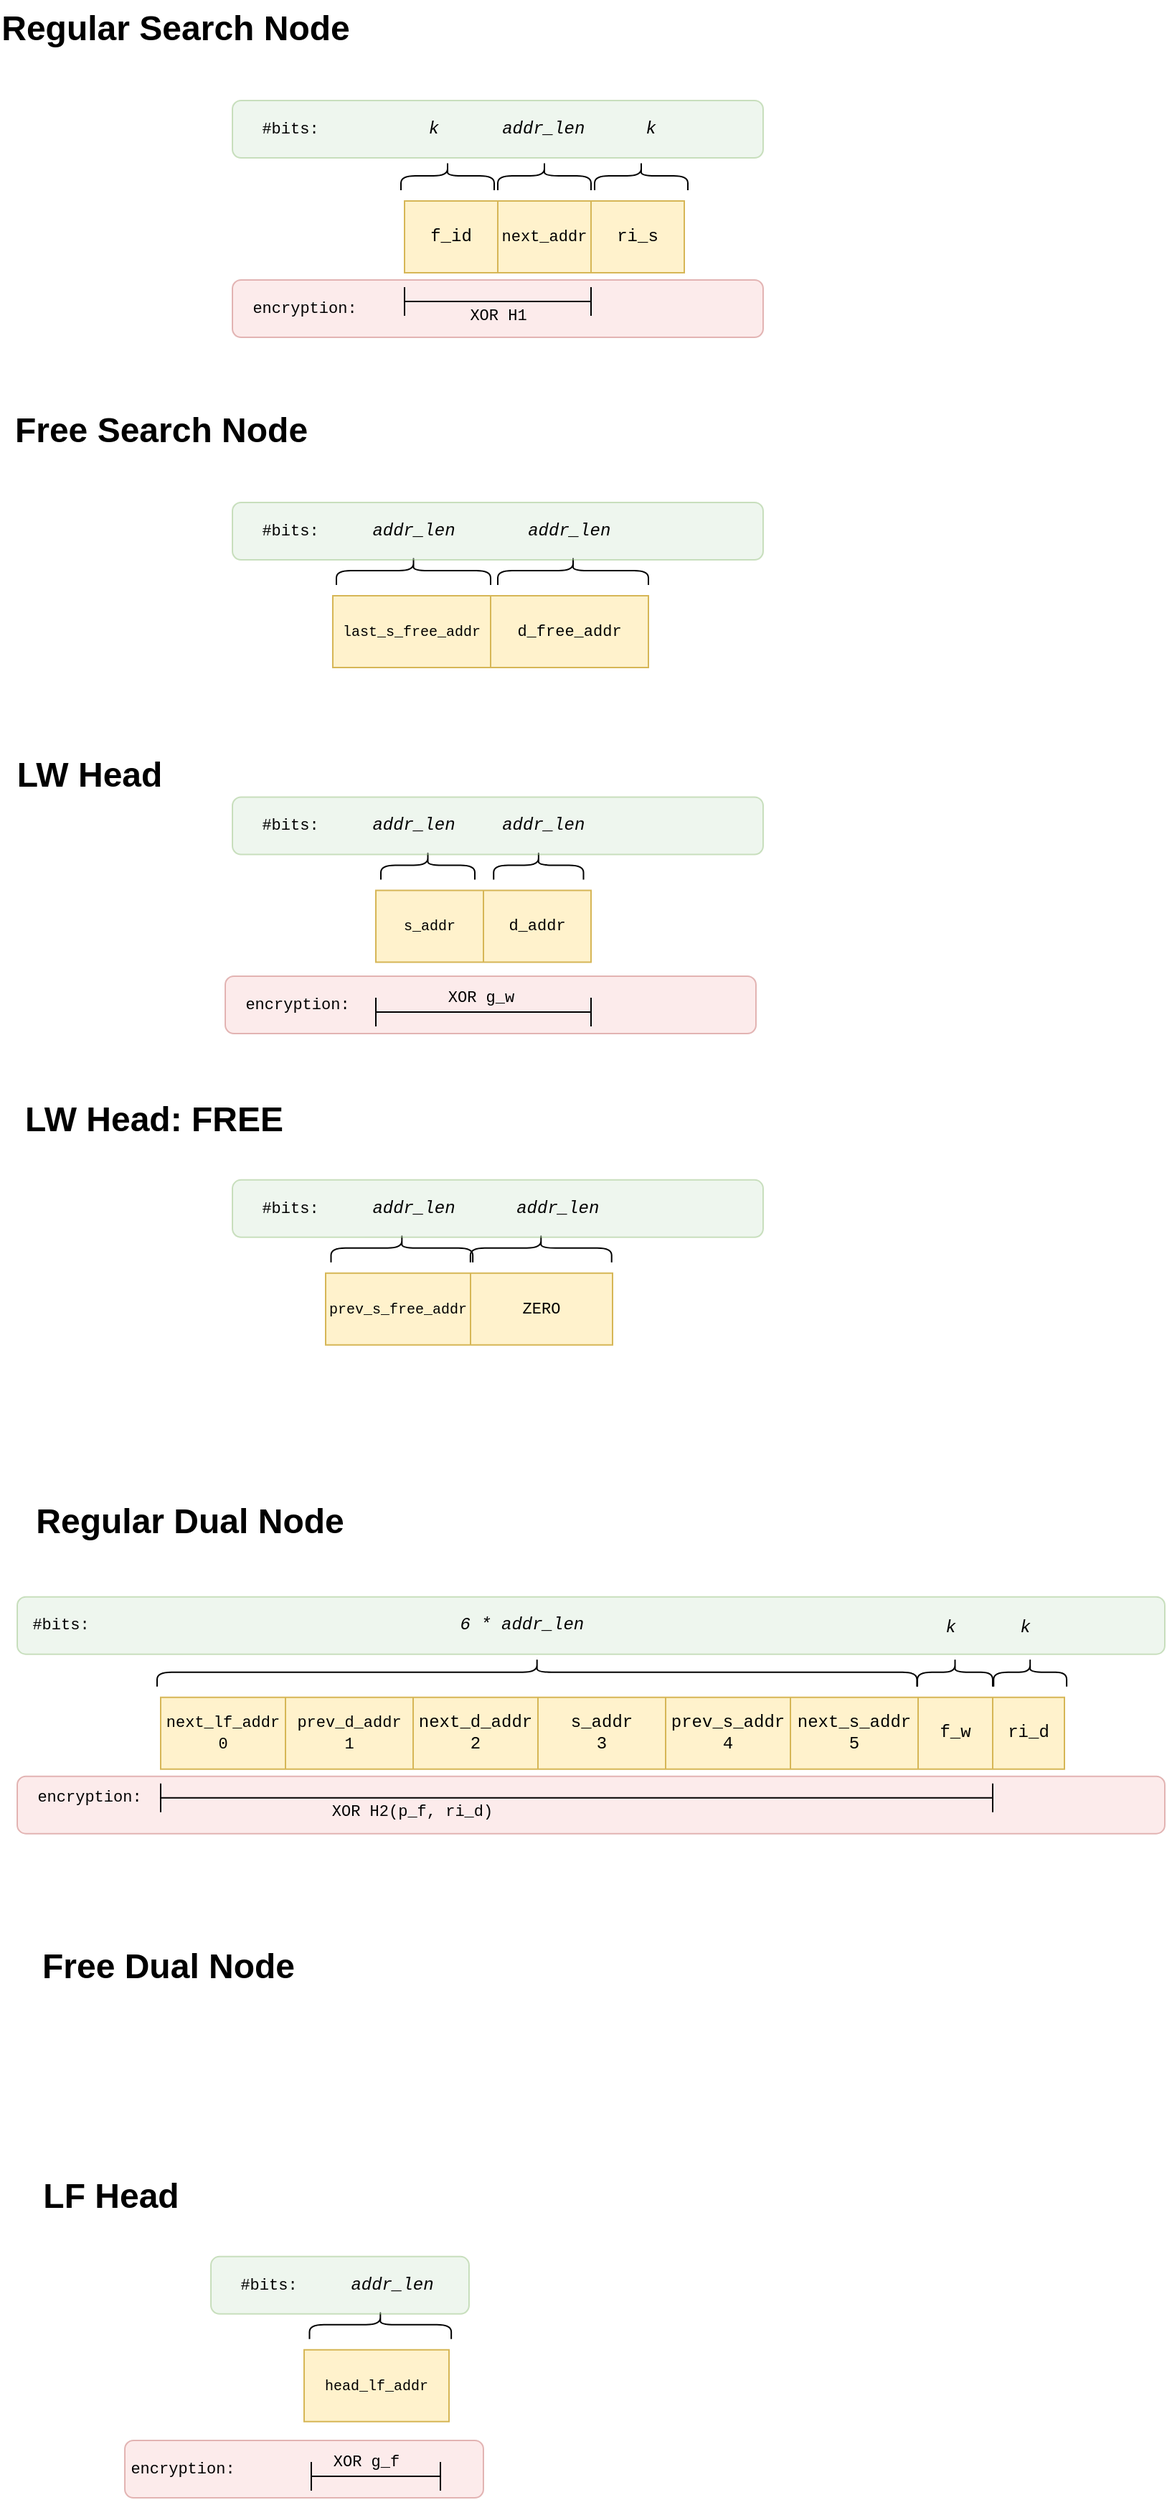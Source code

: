 <mxfile pages="3">
    <diagram id="mcaaGemC9CdYigRSOJqH" name="nodes_entry">
        <mxGraphModel dx="1880" dy="709" grid="1" gridSize="10" guides="1" tooltips="1" connect="1" arrows="1" fold="1" page="1" pageScale="1" pageWidth="1200" pageHeight="1600" math="0" shadow="0">
            <root>
                <mxCell id="0"/>
                <mxCell id="1" parent="0"/>
                <mxCell id="5JAGBzItte7LzWMyM7s4-52" value="" style="rounded=1;whiteSpace=wrap;html=1;fontFamily=Courier New;fontSize=11;fillColor=#f8cecc;opacity=40;strokeColor=#b85450;" parent="1" vertex="1">
                    <mxGeometry x="405" y="1830" width="250" height="40" as="geometry"/>
                </mxCell>
                <mxCell id="ITFpz6UTyo0LZHXewWgh-95" value="" style="rounded=1;whiteSpace=wrap;html=1;fontFamily=Courier New;fontSize=11;fillColor=#f8cecc;opacity=40;strokeColor=#b85450;" parent="1" vertex="1">
                    <mxGeometry x="480" y="325" width="370" height="40" as="geometry"/>
                </mxCell>
                <mxCell id="ITFpz6UTyo0LZHXewWgh-94" value="" style="rounded=1;whiteSpace=wrap;html=1;fontFamily=Courier New;fontSize=11;fillColor=#d5e8d4;opacity=40;strokeColor=#82b366;" parent="1" vertex="1">
                    <mxGeometry x="480" y="200" width="370" height="40" as="geometry"/>
                </mxCell>
                <mxCell id="ITFpz6UTyo0LZHXewWgh-77" value="Regular Search Node" style="text;strokeColor=none;fillColor=none;html=1;fontSize=24;fontStyle=1;verticalAlign=middle;align=center;" parent="1" vertex="1">
                    <mxGeometry x="390" y="130" width="100" height="40" as="geometry"/>
                </mxCell>
                <mxCell id="ITFpz6UTyo0LZHXewWgh-79" value="" style="shape=table;startSize=0;container=1;collapsible=0;childLayout=tableLayout;fontFamily=Courier New;fillColor=#fff2cc;strokeColor=#d6b656;" parent="1" vertex="1">
                    <mxGeometry x="600" y="270" width="195" height="50" as="geometry"/>
                </mxCell>
                <mxCell id="ITFpz6UTyo0LZHXewWgh-80" value="" style="shape=tableRow;horizontal=0;startSize=0;swimlaneHead=0;swimlaneBody=0;top=0;left=0;bottom=0;right=0;collapsible=0;dropTarget=0;fillColor=none;points=[[0,0.5],[1,0.5]];portConstraint=eastwest;fontFamily=Courier New;" parent="ITFpz6UTyo0LZHXewWgh-79" vertex="1">
                    <mxGeometry width="195" height="50" as="geometry"/>
                </mxCell>
                <mxCell id="ITFpz6UTyo0LZHXewWgh-81" value="f_id" style="shape=partialRectangle;html=1;whiteSpace=wrap;connectable=0;overflow=hidden;fillColor=none;top=0;left=0;bottom=0;right=0;pointerEvents=1;fontFamily=Courier New;" parent="ITFpz6UTyo0LZHXewWgh-80" vertex="1">
                    <mxGeometry width="65" height="50" as="geometry">
                        <mxRectangle width="65" height="50" as="alternateBounds"/>
                    </mxGeometry>
                </mxCell>
                <mxCell id="ITFpz6UTyo0LZHXewWgh-82" value="&lt;font style=&quot;font-size: 11px;&quot;&gt;next_addr&lt;/font&gt;" style="shape=partialRectangle;html=1;whiteSpace=wrap;connectable=0;overflow=hidden;fillColor=none;top=0;left=0;bottom=0;right=0;pointerEvents=1;fontFamily=Courier New;" parent="ITFpz6UTyo0LZHXewWgh-80" vertex="1">
                    <mxGeometry x="65" width="65" height="50" as="geometry">
                        <mxRectangle width="65" height="50" as="alternateBounds"/>
                    </mxGeometry>
                </mxCell>
                <mxCell id="ITFpz6UTyo0LZHXewWgh-89" value="ri_s" style="shape=partialRectangle;html=1;whiteSpace=wrap;connectable=0;overflow=hidden;fillColor=none;top=0;left=0;bottom=0;right=0;pointerEvents=1;fontFamily=Courier New;" parent="ITFpz6UTyo0LZHXewWgh-80" vertex="1">
                    <mxGeometry x="130" width="65" height="50" as="geometry">
                        <mxRectangle width="65" height="50" as="alternateBounds"/>
                    </mxGeometry>
                </mxCell>
                <mxCell id="ITFpz6UTyo0LZHXewWgh-83" value="" style="shape=curlyBracket;whiteSpace=wrap;html=1;rounded=1;flipH=1;labelPosition=right;verticalLabelPosition=middle;align=left;verticalAlign=middle;rotation=-90;fontFamily=Courier New;" parent="1" vertex="1">
                    <mxGeometry x="687.5" y="220" width="20" height="65" as="geometry"/>
                </mxCell>
                <mxCell id="ITFpz6UTyo0LZHXewWgh-84" value="" style="shape=curlyBracket;whiteSpace=wrap;html=1;rounded=1;flipH=1;labelPosition=right;verticalLabelPosition=middle;align=left;verticalAlign=middle;rotation=-90;fontFamily=Courier New;" parent="1" vertex="1">
                    <mxGeometry x="620" y="220" width="20" height="65" as="geometry"/>
                </mxCell>
                <mxCell id="ITFpz6UTyo0LZHXewWgh-85" value="&lt;i&gt;k&lt;/i&gt;" style="text;html=1;align=center;verticalAlign=middle;resizable=0;points=[];autosize=1;strokeColor=none;fillColor=none;fontFamily=Courier New;" parent="1" vertex="1">
                    <mxGeometry x="605" y="205" width="30" height="30" as="geometry"/>
                </mxCell>
                <mxCell id="ITFpz6UTyo0LZHXewWgh-86" value="&lt;i&gt;addr_len&amp;nbsp;&lt;/i&gt;" style="text;html=1;align=center;verticalAlign=middle;resizable=0;points=[];autosize=1;strokeColor=none;fillColor=none;fontFamily=Courier New;" parent="1" vertex="1">
                    <mxGeometry x="655" y="205" width="90" height="30" as="geometry"/>
                </mxCell>
                <mxCell id="ITFpz6UTyo0LZHXewWgh-87" value="" style="shape=crossbar;whiteSpace=wrap;html=1;rounded=1;fontFamily=Courier New;fontSize=11;" parent="1" vertex="1">
                    <mxGeometry x="600" y="330" width="130" height="20" as="geometry"/>
                </mxCell>
                <mxCell id="ITFpz6UTyo0LZHXewWgh-88" value="XOR H1" style="text;html=1;align=center;verticalAlign=middle;resizable=0;points=[];autosize=1;strokeColor=none;fillColor=none;fontSize=11;fontFamily=Courier New;" parent="1" vertex="1">
                    <mxGeometry x="635" y="335" width="60" height="30" as="geometry"/>
                </mxCell>
                <mxCell id="ITFpz6UTyo0LZHXewWgh-90" value="" style="shape=curlyBracket;whiteSpace=wrap;html=1;rounded=1;flipH=1;labelPosition=right;verticalLabelPosition=middle;align=left;verticalAlign=middle;rotation=-90;fontFamily=Courier New;" parent="1" vertex="1">
                    <mxGeometry x="755" y="220" width="20" height="65" as="geometry"/>
                </mxCell>
                <mxCell id="ITFpz6UTyo0LZHXewWgh-91" value="&lt;i&gt;k&amp;nbsp;&lt;/i&gt;" style="text;html=1;align=center;verticalAlign=middle;resizable=0;points=[];autosize=1;strokeColor=none;fillColor=none;fontFamily=Courier New;" parent="1" vertex="1">
                    <mxGeometry x="755" y="205" width="40" height="30" as="geometry"/>
                </mxCell>
                <mxCell id="ITFpz6UTyo0LZHXewWgh-92" value="#bits:" style="text;html=1;align=center;verticalAlign=middle;resizable=0;points=[];autosize=1;strokeColor=none;fillColor=none;fontSize=11;fontFamily=Courier New;" parent="1" vertex="1">
                    <mxGeometry x="490" y="205" width="60" height="30" as="geometry"/>
                </mxCell>
                <mxCell id="ITFpz6UTyo0LZHXewWgh-93" value="encryption:" style="text;html=1;align=center;verticalAlign=middle;resizable=0;points=[];autosize=1;strokeColor=none;fillColor=none;fontSize=11;fontFamily=Courier New;" parent="1" vertex="1">
                    <mxGeometry x="480" y="330" width="100" height="30" as="geometry"/>
                </mxCell>
                <mxCell id="ITFpz6UTyo0LZHXewWgh-97" value="Free Search Node" style="text;strokeColor=none;fillColor=none;html=1;fontSize=24;fontStyle=1;verticalAlign=middle;align=center;" parent="1" vertex="1">
                    <mxGeometry x="380" y="410" width="100" height="40" as="geometry"/>
                </mxCell>
                <mxCell id="ITFpz6UTyo0LZHXewWgh-98" value="" style="shape=table;startSize=0;container=1;collapsible=0;childLayout=tableLayout;fontFamily=Courier New;fillColor=#fff2cc;strokeColor=#d6b656;" parent="1" vertex="1">
                    <mxGeometry x="550" y="545" width="220" height="50" as="geometry"/>
                </mxCell>
                <mxCell id="ITFpz6UTyo0LZHXewWgh-99" value="" style="shape=tableRow;horizontal=0;startSize=0;swimlaneHead=0;swimlaneBody=0;top=0;left=0;bottom=0;right=0;collapsible=0;dropTarget=0;fillColor=none;points=[[0,0.5],[1,0.5]];portConstraint=eastwest;fontFamily=Courier New;" parent="ITFpz6UTyo0LZHXewWgh-98" vertex="1">
                    <mxGeometry width="220" height="50" as="geometry"/>
                </mxCell>
                <mxCell id="ITFpz6UTyo0LZHXewWgh-100" value="&lt;font style=&quot;font-size: 10px;&quot;&gt;last_s_free_addr&lt;/font&gt;" style="shape=partialRectangle;html=1;whiteSpace=wrap;connectable=0;overflow=hidden;fillColor=none;top=0;left=0;bottom=0;right=0;pointerEvents=1;fontFamily=Courier New;" parent="ITFpz6UTyo0LZHXewWgh-99" vertex="1">
                    <mxGeometry width="110" height="50" as="geometry">
                        <mxRectangle width="110" height="50" as="alternateBounds"/>
                    </mxGeometry>
                </mxCell>
                <mxCell id="ITFpz6UTyo0LZHXewWgh-101" value="&lt;font style=&quot;font-size: 11px;&quot;&gt;d_free_addr&lt;/font&gt;" style="shape=partialRectangle;html=1;whiteSpace=wrap;connectable=0;overflow=hidden;fillColor=none;top=0;left=0;bottom=0;right=0;pointerEvents=1;fontFamily=Courier New;" parent="ITFpz6UTyo0LZHXewWgh-99" vertex="1">
                    <mxGeometry x="110" width="110" height="50" as="geometry">
                        <mxRectangle width="110" height="50" as="alternateBounds"/>
                    </mxGeometry>
                </mxCell>
                <mxCell id="ITFpz6UTyo0LZHXewWgh-103" value="" style="shape=curlyBracket;whiteSpace=wrap;html=1;rounded=1;flipH=1;labelPosition=right;verticalLabelPosition=middle;align=left;verticalAlign=middle;rotation=-90;fontFamily=Courier New;" parent="1" vertex="1">
                    <mxGeometry x="707.5" y="475" width="20" height="105" as="geometry"/>
                </mxCell>
                <mxCell id="ITFpz6UTyo0LZHXewWgh-104" value="" style="shape=curlyBracket;whiteSpace=wrap;html=1;rounded=1;flipH=1;labelPosition=right;verticalLabelPosition=middle;align=left;verticalAlign=middle;rotation=-90;fontFamily=Courier New;" parent="1" vertex="1">
                    <mxGeometry x="596.25" y="473.75" width="20" height="107.5" as="geometry"/>
                </mxCell>
                <mxCell id="ITFpz6UTyo0LZHXewWgh-115" value="" style="rounded=1;whiteSpace=wrap;html=1;fontFamily=Courier New;fontSize=11;fillColor=#d5e8d4;opacity=40;strokeColor=#82b366;" parent="1" vertex="1">
                    <mxGeometry x="480" y="480" width="370" height="40" as="geometry"/>
                </mxCell>
                <mxCell id="ITFpz6UTyo0LZHXewWgh-116" value="&lt;i&gt;addr_len&lt;/i&gt;" style="text;html=1;align=center;verticalAlign=middle;resizable=0;points=[];autosize=1;strokeColor=none;fillColor=none;fontFamily=Courier New;" parent="1" vertex="1">
                    <mxGeometry x="566.25" y="485" width="80" height="30" as="geometry"/>
                </mxCell>
                <mxCell id="ITFpz6UTyo0LZHXewWgh-117" value="&lt;i&gt;addr_len&amp;nbsp;&lt;/i&gt;" style="text;html=1;align=center;verticalAlign=middle;resizable=0;points=[];autosize=1;strokeColor=none;fillColor=none;fontFamily=Courier New;" parent="1" vertex="1">
                    <mxGeometry x="672.5" y="485" width="90" height="30" as="geometry"/>
                </mxCell>
                <mxCell id="ITFpz6UTyo0LZHXewWgh-119" value="#bits:" style="text;html=1;align=center;verticalAlign=middle;resizable=0;points=[];autosize=1;strokeColor=none;fillColor=none;fontSize=11;fontFamily=Courier New;" parent="1" vertex="1">
                    <mxGeometry x="490" y="485" width="60" height="30" as="geometry"/>
                </mxCell>
                <mxCell id="ITFpz6UTyo0LZHXewWgh-120" value="LW Head" style="text;strokeColor=none;fillColor=none;html=1;fontSize=24;fontStyle=1;verticalAlign=middle;align=center;" parent="1" vertex="1">
                    <mxGeometry x="330" y="650" width="100" height="40" as="geometry"/>
                </mxCell>
                <mxCell id="ITFpz6UTyo0LZHXewWgh-121" value="" style="shape=table;startSize=0;container=1;collapsible=0;childLayout=tableLayout;fontFamily=Courier New;fillColor=#fff2cc;strokeColor=#d6b656;" parent="1" vertex="1">
                    <mxGeometry x="580" y="750.25" width="150" height="50" as="geometry"/>
                </mxCell>
                <mxCell id="ITFpz6UTyo0LZHXewWgh-122" value="" style="shape=tableRow;horizontal=0;startSize=0;swimlaneHead=0;swimlaneBody=0;top=0;left=0;bottom=0;right=0;collapsible=0;dropTarget=0;fillColor=none;points=[[0,0.5],[1,0.5]];portConstraint=eastwest;fontFamily=Courier New;" parent="ITFpz6UTyo0LZHXewWgh-121" vertex="1">
                    <mxGeometry width="150" height="50" as="geometry"/>
                </mxCell>
                <mxCell id="ITFpz6UTyo0LZHXewWgh-123" value="&lt;font style=&quot;font-size: 10px;&quot;&gt;s_addr&lt;/font&gt;" style="shape=partialRectangle;html=1;whiteSpace=wrap;connectable=0;overflow=hidden;fillColor=none;top=0;left=0;bottom=0;right=0;pointerEvents=1;fontFamily=Courier New;" parent="ITFpz6UTyo0LZHXewWgh-122" vertex="1">
                    <mxGeometry width="75" height="50" as="geometry">
                        <mxRectangle width="75" height="50" as="alternateBounds"/>
                    </mxGeometry>
                </mxCell>
                <mxCell id="ITFpz6UTyo0LZHXewWgh-124" value="&lt;font style=&quot;font-size: 11px;&quot;&gt;d_addr&lt;/font&gt;" style="shape=partialRectangle;html=1;whiteSpace=wrap;connectable=0;overflow=hidden;fillColor=none;top=0;left=0;bottom=0;right=0;pointerEvents=1;fontFamily=Courier New;" parent="ITFpz6UTyo0LZHXewWgh-122" vertex="1">
                    <mxGeometry x="75" width="75" height="50" as="geometry">
                        <mxRectangle width="75" height="50" as="alternateBounds"/>
                    </mxGeometry>
                </mxCell>
                <mxCell id="ITFpz6UTyo0LZHXewWgh-125" value="" style="shape=curlyBracket;whiteSpace=wrap;html=1;rounded=1;flipH=1;labelPosition=right;verticalLabelPosition=middle;align=left;verticalAlign=middle;rotation=-90;fontFamily=Courier New;" parent="1" vertex="1">
                    <mxGeometry x="683.43" y="701.44" width="20" height="62.63" as="geometry"/>
                </mxCell>
                <mxCell id="ITFpz6UTyo0LZHXewWgh-126" value="" style="shape=curlyBracket;whiteSpace=wrap;html=1;rounded=1;flipH=1;labelPosition=right;verticalLabelPosition=middle;align=left;verticalAlign=middle;rotation=-90;fontFamily=Courier New;" parent="1" vertex="1">
                    <mxGeometry x="606.25" y="700" width="20" height="65.5" as="geometry"/>
                </mxCell>
                <mxCell id="ITFpz6UTyo0LZHXewWgh-127" value="" style="rounded=1;whiteSpace=wrap;html=1;fontFamily=Courier New;fontSize=11;fillColor=#d5e8d4;opacity=40;strokeColor=#82b366;" parent="1" vertex="1">
                    <mxGeometry x="480" y="685.25" width="370" height="40" as="geometry"/>
                </mxCell>
                <mxCell id="ITFpz6UTyo0LZHXewWgh-128" value="&lt;i&gt;addr_len&lt;/i&gt;" style="text;html=1;align=center;verticalAlign=middle;resizable=0;points=[];autosize=1;strokeColor=none;fillColor=none;fontFamily=Courier New;" parent="1" vertex="1">
                    <mxGeometry x="566.25" y="690.25" width="80" height="30" as="geometry"/>
                </mxCell>
                <mxCell id="ITFpz6UTyo0LZHXewWgh-129" value="&lt;i&gt;addr_len&amp;nbsp;&lt;/i&gt;" style="text;html=1;align=center;verticalAlign=middle;resizable=0;points=[];autosize=1;strokeColor=none;fillColor=none;fontFamily=Courier New;" parent="1" vertex="1">
                    <mxGeometry x="655" y="690" width="90" height="30" as="geometry"/>
                </mxCell>
                <mxCell id="ITFpz6UTyo0LZHXewWgh-130" value="#bits:" style="text;html=1;align=center;verticalAlign=middle;resizable=0;points=[];autosize=1;strokeColor=none;fillColor=none;fontSize=11;fontFamily=Courier New;" parent="1" vertex="1">
                    <mxGeometry x="490" y="690.25" width="60" height="30" as="geometry"/>
                </mxCell>
                <mxCell id="ITFpz6UTyo0LZHXewWgh-131" value="" style="rounded=1;whiteSpace=wrap;html=1;fontFamily=Courier New;fontSize=11;fillColor=#f8cecc;opacity=40;strokeColor=#b85450;" parent="1" vertex="1">
                    <mxGeometry x="475" y="810" width="370" height="40" as="geometry"/>
                </mxCell>
                <mxCell id="ITFpz6UTyo0LZHXewWgh-132" value="XOR g_w" style="text;html=1;align=center;verticalAlign=middle;resizable=0;points=[];autosize=1;strokeColor=none;fillColor=none;fontSize=11;fontFamily=Courier New;" parent="1" vertex="1">
                    <mxGeometry x="617.5" y="810" width="70" height="30" as="geometry"/>
                </mxCell>
                <mxCell id="ITFpz6UTyo0LZHXewWgh-134" value="encryption:" style="text;html=1;align=center;verticalAlign=middle;resizable=0;points=[];autosize=1;strokeColor=none;fillColor=none;fontSize=11;fontFamily=Courier New;" parent="1" vertex="1">
                    <mxGeometry x="475" y="815" width="100" height="30" as="geometry"/>
                </mxCell>
                <mxCell id="ITFpz6UTyo0LZHXewWgh-136" value="" style="shape=crossbar;whiteSpace=wrap;html=1;rounded=1;fontFamily=Courier New;fontSize=11;" parent="1" vertex="1">
                    <mxGeometry x="580" y="825" width="150" height="20" as="geometry"/>
                </mxCell>
                <mxCell id="ITFpz6UTyo0LZHXewWgh-138" value="Regular Dual Node" style="text;strokeColor=none;fillColor=none;html=1;fontSize=24;fontStyle=1;verticalAlign=middle;align=center;" parent="1" vertex="1">
                    <mxGeometry x="400" y="1170" width="100" height="40" as="geometry"/>
                </mxCell>
                <mxCell id="ITFpz6UTyo0LZHXewWgh-139" value="Free Dual Node" style="text;strokeColor=none;fillColor=none;html=1;fontSize=24;fontStyle=1;verticalAlign=middle;align=center;" parent="1" vertex="1">
                    <mxGeometry x="385" y="1480" width="100" height="40" as="geometry"/>
                </mxCell>
                <mxCell id="ITFpz6UTyo0LZHXewWgh-140" value="LF Head" style="text;strokeColor=none;fillColor=none;html=1;fontSize=24;fontStyle=1;verticalAlign=middle;align=center;" parent="1" vertex="1">
                    <mxGeometry x="345" y="1640" width="100" height="40" as="geometry"/>
                </mxCell>
                <mxCell id="2" value="LW Head: FREE" style="text;strokeColor=none;fillColor=none;html=1;fontSize=24;fontStyle=1;verticalAlign=middle;align=center;" parent="1" vertex="1">
                    <mxGeometry x="375" y="890" width="100" height="40" as="geometry"/>
                </mxCell>
                <mxCell id="3" value="" style="shape=table;startSize=0;container=1;collapsible=0;childLayout=tableLayout;fontFamily=Courier New;fillColor=#fff2cc;strokeColor=#d6b656;" parent="1" vertex="1">
                    <mxGeometry x="545" y="1016.91" width="200" height="50" as="geometry"/>
                </mxCell>
                <mxCell id="4" value="" style="shape=tableRow;horizontal=0;startSize=0;swimlaneHead=0;swimlaneBody=0;top=0;left=0;bottom=0;right=0;collapsible=0;dropTarget=0;fillColor=none;points=[[0,0.5],[1,0.5]];portConstraint=eastwest;fontFamily=Courier New;" parent="3" vertex="1">
                    <mxGeometry width="200" height="50" as="geometry"/>
                </mxCell>
                <mxCell id="5" value="&lt;font style=&quot;font-size: 10px;&quot;&gt;prev_s_free_addr&lt;/font&gt;" style="shape=partialRectangle;html=1;whiteSpace=wrap;connectable=0;overflow=hidden;fillColor=none;top=0;left=0;bottom=0;right=0;pointerEvents=1;fontFamily=Courier New;" parent="4" vertex="1">
                    <mxGeometry width="101" height="50" as="geometry">
                        <mxRectangle width="101" height="50" as="alternateBounds"/>
                    </mxGeometry>
                </mxCell>
                <mxCell id="6" value="&lt;font style=&quot;font-size: 11px;&quot;&gt;ZERO&lt;/font&gt;" style="shape=partialRectangle;html=1;whiteSpace=wrap;connectable=0;overflow=hidden;fillColor=none;top=0;left=0;bottom=0;right=0;pointerEvents=1;fontFamily=Courier New;" parent="4" vertex="1">
                    <mxGeometry x="101" width="99" height="50" as="geometry">
                        <mxRectangle width="99" height="50" as="alternateBounds"/>
                    </mxGeometry>
                </mxCell>
                <mxCell id="7" value="" style="shape=curlyBracket;whiteSpace=wrap;html=1;rounded=1;flipH=1;labelPosition=right;verticalLabelPosition=middle;align=left;verticalAlign=middle;rotation=-90;fontFamily=Courier New;" parent="1" vertex="1">
                    <mxGeometry x="685.14" y="950.2" width="20" height="98.44" as="geometry"/>
                </mxCell>
                <mxCell id="8" value="" style="shape=curlyBracket;whiteSpace=wrap;html=1;rounded=1;flipH=1;labelPosition=right;verticalLabelPosition=middle;align=left;verticalAlign=middle;rotation=-90;fontFamily=Courier New;" parent="1" vertex="1">
                    <mxGeometry x="588.16" y="950" width="20" height="98.82" as="geometry"/>
                </mxCell>
                <mxCell id="9" value="" style="rounded=1;whiteSpace=wrap;html=1;fontFamily=Courier New;fontSize=11;fillColor=#d5e8d4;opacity=40;strokeColor=#82b366;" parent="1" vertex="1">
                    <mxGeometry x="480" y="951.91" width="370" height="40" as="geometry"/>
                </mxCell>
                <mxCell id="10" value="&lt;i&gt;addr_len&lt;/i&gt;" style="text;html=1;align=center;verticalAlign=middle;resizable=0;points=[];autosize=1;strokeColor=none;fillColor=none;fontFamily=Courier New;" parent="1" vertex="1">
                    <mxGeometry x="566.25" y="956.91" width="80" height="30" as="geometry"/>
                </mxCell>
                <mxCell id="11" value="&lt;i&gt;addr_len&amp;nbsp;&lt;/i&gt;" style="text;html=1;align=center;verticalAlign=middle;resizable=0;points=[];autosize=1;strokeColor=none;fillColor=none;fontFamily=Courier New;" parent="1" vertex="1">
                    <mxGeometry x="665" y="956.66" width="90" height="30" as="geometry"/>
                </mxCell>
                <mxCell id="12" value="#bits:" style="text;html=1;align=center;verticalAlign=middle;resizable=0;points=[];autosize=1;strokeColor=none;fillColor=none;fontSize=11;fontFamily=Courier New;" parent="1" vertex="1">
                    <mxGeometry x="490" y="956.91" width="60" height="30" as="geometry"/>
                </mxCell>
                <mxCell id="5JAGBzItte7LzWMyM7s4-36" value="" style="shape=table;startSize=0;container=1;collapsible=0;childLayout=tableLayout;fontFamily=Courier New;fillColor=#fff2cc;strokeColor=#d6b656;" parent="1" vertex="1">
                    <mxGeometry x="530" y="1766.91" width="101" height="50" as="geometry"/>
                </mxCell>
                <mxCell id="5JAGBzItte7LzWMyM7s4-37" value="" style="shape=tableRow;horizontal=0;startSize=0;swimlaneHead=0;swimlaneBody=0;top=0;left=0;bottom=0;right=0;collapsible=0;dropTarget=0;fillColor=none;points=[[0,0.5],[1,0.5]];portConstraint=eastwest;fontFamily=Courier New;" parent="5JAGBzItte7LzWMyM7s4-36" vertex="1">
                    <mxGeometry width="101" height="50" as="geometry"/>
                </mxCell>
                <mxCell id="5JAGBzItte7LzWMyM7s4-38" value="&lt;font style=&quot;font-size: 10px;&quot;&gt;head_lf_addr&lt;/font&gt;" style="shape=partialRectangle;html=1;whiteSpace=wrap;connectable=0;overflow=hidden;fillColor=none;top=0;left=0;bottom=0;right=0;pointerEvents=1;fontFamily=Courier New;" parent="5JAGBzItte7LzWMyM7s4-37" vertex="1">
                    <mxGeometry width="101" height="50" as="geometry">
                        <mxRectangle width="101" height="50" as="alternateBounds"/>
                    </mxGeometry>
                </mxCell>
                <mxCell id="5JAGBzItte7LzWMyM7s4-41" value="" style="shape=curlyBracket;whiteSpace=wrap;html=1;rounded=1;flipH=1;labelPosition=right;verticalLabelPosition=middle;align=left;verticalAlign=middle;rotation=-90;fontFamily=Courier New;" parent="1" vertex="1">
                    <mxGeometry x="573.16" y="1700" width="20" height="98.82" as="geometry"/>
                </mxCell>
                <mxCell id="5JAGBzItte7LzWMyM7s4-42" value="" style="rounded=1;whiteSpace=wrap;html=1;fontFamily=Courier New;fontSize=11;fillColor=#d5e8d4;opacity=40;strokeColor=#82b366;" parent="1" vertex="1">
                    <mxGeometry x="465" y="1701.91" width="180" height="40" as="geometry"/>
                </mxCell>
                <mxCell id="5JAGBzItte7LzWMyM7s4-43" value="&lt;i&gt;addr_len&lt;/i&gt;" style="text;html=1;align=center;verticalAlign=middle;resizable=0;points=[];autosize=1;strokeColor=none;fillColor=none;fontFamily=Courier New;" parent="1" vertex="1">
                    <mxGeometry x="551.25" y="1706.91" width="80" height="30" as="geometry"/>
                </mxCell>
                <mxCell id="5JAGBzItte7LzWMyM7s4-45" value="#bits:" style="text;html=1;align=center;verticalAlign=middle;resizable=0;points=[];autosize=1;strokeColor=none;fillColor=none;fontSize=11;fontFamily=Courier New;" parent="1" vertex="1">
                    <mxGeometry x="475" y="1706.91" width="60" height="30" as="geometry"/>
                </mxCell>
                <mxCell id="5JAGBzItte7LzWMyM7s4-53" value="encryption:" style="text;html=1;align=center;verticalAlign=middle;resizable=0;points=[];autosize=1;strokeColor=none;fillColor=none;fontSize=11;fontFamily=Courier New;" parent="1" vertex="1">
                    <mxGeometry x="395" y="1835" width="100" height="30" as="geometry"/>
                </mxCell>
                <mxCell id="5JAGBzItte7LzWMyM7s4-51" value="" style="shape=crossbar;whiteSpace=wrap;html=1;rounded=1;fontFamily=Courier New;fontSize=11;" parent="1" vertex="1">
                    <mxGeometry x="535" y="1845" width="90" height="20" as="geometry"/>
                </mxCell>
                <mxCell id="5JAGBzItte7LzWMyM7s4-50" value="XOR g_f" style="text;html=1;align=center;verticalAlign=middle;resizable=0;points=[];autosize=1;strokeColor=none;fillColor=none;fontSize=11;fontFamily=Courier New;" parent="1" vertex="1">
                    <mxGeometry x="537.5" y="1830" width="70" height="30" as="geometry"/>
                </mxCell>
                <mxCell id="gskwBJjSehm8mqCzz0ys-34" value="" style="rounded=1;whiteSpace=wrap;html=1;fontFamily=Courier New;fontSize=11;fillColor=#f8cecc;opacity=40;strokeColor=#b85450;" parent="1" vertex="1">
                    <mxGeometry x="330" y="1367.33" width="800" height="40" as="geometry"/>
                </mxCell>
                <mxCell id="gskwBJjSehm8mqCzz0ys-35" value="" style="rounded=1;whiteSpace=wrap;html=1;fontFamily=Courier New;fontSize=11;fillColor=#d5e8d4;opacity=40;strokeColor=#82b366;" parent="1" vertex="1">
                    <mxGeometry x="330" y="1242.33" width="800" height="40" as="geometry"/>
                </mxCell>
                <mxCell id="gskwBJjSehm8mqCzz0ys-36" value="" style="shape=table;startSize=0;container=1;collapsible=0;childLayout=tableLayout;fontFamily=Courier New;fillColor=#fff2cc;strokeColor=#d6b656;" parent="1" vertex="1">
                    <mxGeometry x="430" y="1312.33" width="630" height="50" as="geometry"/>
                </mxCell>
                <mxCell id="gskwBJjSehm8mqCzz0ys-37" value="" style="shape=tableRow;horizontal=0;startSize=0;swimlaneHead=0;swimlaneBody=0;top=0;left=0;bottom=0;right=0;collapsible=0;dropTarget=0;fillColor=none;points=[[0,0.5],[1,0.5]];portConstraint=eastwest;fontFamily=Courier New;" parent="gskwBJjSehm8mqCzz0ys-36" vertex="1">
                    <mxGeometry width="630" height="50" as="geometry"/>
                </mxCell>
                <mxCell id="gskwBJjSehm8mqCzz0ys-38" value="&lt;font style=&quot;font-size: 11px;&quot;&gt;next_lf_addr&lt;br&gt;0&lt;br&gt;&lt;/font&gt;" style="shape=partialRectangle;html=1;whiteSpace=wrap;connectable=0;overflow=hidden;fillColor=none;top=0;left=0;bottom=0;right=0;pointerEvents=1;fontFamily=Courier New;" parent="gskwBJjSehm8mqCzz0ys-37" vertex="1">
                    <mxGeometry width="87" height="50" as="geometry">
                        <mxRectangle width="87" height="50" as="alternateBounds"/>
                    </mxGeometry>
                </mxCell>
                <mxCell id="gskwBJjSehm8mqCzz0ys-39" value="&lt;font style=&quot;font-size: 11px;&quot;&gt;prev_d_addr&lt;br&gt;1&lt;br&gt;&lt;/font&gt;" style="shape=partialRectangle;html=1;whiteSpace=wrap;connectable=0;overflow=hidden;fillColor=none;top=0;left=0;bottom=0;right=0;pointerEvents=1;fontFamily=Courier New;" parent="gskwBJjSehm8mqCzz0ys-37" vertex="1">
                    <mxGeometry x="87" width="89" height="50" as="geometry">
                        <mxRectangle width="89" height="50" as="alternateBounds"/>
                    </mxGeometry>
                </mxCell>
                <mxCell id="gskwBJjSehm8mqCzz0ys-40" value="next_d_addr&lt;br&gt;2" style="shape=partialRectangle;html=1;whiteSpace=wrap;connectable=0;overflow=hidden;fillColor=none;top=0;left=0;bottom=0;right=0;pointerEvents=1;fontFamily=Courier New;" parent="gskwBJjSehm8mqCzz0ys-37" vertex="1">
                    <mxGeometry x="176" width="87" height="50" as="geometry">
                        <mxRectangle width="87" height="50" as="alternateBounds"/>
                    </mxGeometry>
                </mxCell>
                <mxCell id="gskwBJjSehm8mqCzz0ys-41" value="s_addr&lt;br&gt;3" style="shape=partialRectangle;html=1;whiteSpace=wrap;connectable=0;overflow=hidden;fillColor=none;top=0;left=0;bottom=0;right=0;pointerEvents=1;fontFamily=Courier New;" parent="gskwBJjSehm8mqCzz0ys-37" vertex="1">
                    <mxGeometry x="263" width="89" height="50" as="geometry">
                        <mxRectangle width="89" height="50" as="alternateBounds"/>
                    </mxGeometry>
                </mxCell>
                <mxCell id="gskwBJjSehm8mqCzz0ys-42" value="prev_s_addr&lt;br&gt;4" style="shape=partialRectangle;html=1;whiteSpace=wrap;connectable=0;overflow=hidden;fillColor=none;top=0;left=0;bottom=0;right=0;pointerEvents=1;fontFamily=Courier New;" parent="gskwBJjSehm8mqCzz0ys-37" vertex="1">
                    <mxGeometry x="352" width="87" height="50" as="geometry">
                        <mxRectangle width="87" height="50" as="alternateBounds"/>
                    </mxGeometry>
                </mxCell>
                <mxCell id="gskwBJjSehm8mqCzz0ys-43" value="next_s_addr&lt;br&gt;5" style="shape=partialRectangle;html=1;whiteSpace=wrap;connectable=0;overflow=hidden;fillColor=none;top=0;left=0;bottom=0;right=0;pointerEvents=1;fontFamily=Courier New;" parent="gskwBJjSehm8mqCzz0ys-37" vertex="1">
                    <mxGeometry x="439" width="89" height="50" as="geometry">
                        <mxRectangle width="89" height="50" as="alternateBounds"/>
                    </mxGeometry>
                </mxCell>
                <mxCell id="gskwBJjSehm8mqCzz0ys-44" value="f_w" style="shape=partialRectangle;html=1;whiteSpace=wrap;connectable=0;overflow=hidden;fillColor=none;top=0;left=0;bottom=0;right=0;pointerEvents=1;fontFamily=Courier New;" parent="gskwBJjSehm8mqCzz0ys-37" vertex="1">
                    <mxGeometry x="528" width="52" height="50" as="geometry">
                        <mxRectangle width="52" height="50" as="alternateBounds"/>
                    </mxGeometry>
                </mxCell>
                <mxCell id="gskwBJjSehm8mqCzz0ys-45" value="ri_d" style="shape=partialRectangle;html=1;whiteSpace=wrap;connectable=0;overflow=hidden;fillColor=none;top=0;left=0;bottom=0;right=0;pointerEvents=1;fontFamily=Courier New;" parent="gskwBJjSehm8mqCzz0ys-37" vertex="1">
                    <mxGeometry x="580" width="50" height="50" as="geometry">
                        <mxRectangle width="50" height="50" as="alternateBounds"/>
                    </mxGeometry>
                </mxCell>
                <mxCell id="gskwBJjSehm8mqCzz0ys-46" value="" style="shape=curlyBracket;whiteSpace=wrap;html=1;rounded=1;flipH=1;labelPosition=right;verticalLabelPosition=middle;align=left;verticalAlign=middle;rotation=-90;fontFamily=Courier New;" parent="1" vertex="1">
                    <mxGeometry x="682.35" y="1030" width="20" height="529.68" as="geometry"/>
                </mxCell>
                <mxCell id="gskwBJjSehm8mqCzz0ys-47" value="&lt;i&gt;6 * addr_len&amp;nbsp;&lt;/i&gt;" style="text;html=1;align=center;verticalAlign=middle;resizable=0;points=[];autosize=1;strokeColor=none;fillColor=none;fontFamily=Courier New;" parent="1" vertex="1">
                    <mxGeometry x="625" y="1247.33" width="120" height="30" as="geometry"/>
                </mxCell>
                <mxCell id="gskwBJjSehm8mqCzz0ys-48" value="" style="shape=crossbar;whiteSpace=wrap;html=1;rounded=1;fontFamily=Courier New;fontSize=11;" parent="1" vertex="1">
                    <mxGeometry x="430" y="1372.33" width="580" height="20" as="geometry"/>
                </mxCell>
                <mxCell id="gskwBJjSehm8mqCzz0ys-49" value="XOR H2(p_f, ri_d)" style="text;html=1;align=center;verticalAlign=middle;resizable=0;points=[];autosize=1;strokeColor=none;fillColor=none;fontSize=11;fontFamily=Courier New;" parent="1" vertex="1">
                    <mxGeometry x="535" y="1377.33" width="140" height="30" as="geometry"/>
                </mxCell>
                <mxCell id="gskwBJjSehm8mqCzz0ys-50" value="&lt;i&gt;k&amp;nbsp;&lt;/i&gt;" style="text;html=1;align=center;verticalAlign=middle;resizable=0;points=[];autosize=1;strokeColor=none;fillColor=none;fontFamily=Courier New;" parent="1" vertex="1">
                    <mxGeometry x="963.75" y="1249.33" width="40" height="30" as="geometry"/>
                </mxCell>
                <mxCell id="gskwBJjSehm8mqCzz0ys-51" value="#bits:" style="text;html=1;align=center;verticalAlign=middle;resizable=0;points=[];autosize=1;strokeColor=none;fillColor=none;fontSize=11;fontFamily=Courier New;" parent="1" vertex="1">
                    <mxGeometry x="330" y="1247.33" width="60" height="30" as="geometry"/>
                </mxCell>
                <mxCell id="gskwBJjSehm8mqCzz0ys-52" value="encryption:" style="text;html=1;align=center;verticalAlign=middle;resizable=0;points=[];autosize=1;strokeColor=none;fillColor=none;fontSize=11;fontFamily=Courier New;" parent="1" vertex="1">
                    <mxGeometry x="330" y="1367.33" width="100" height="30" as="geometry"/>
                </mxCell>
                <mxCell id="gskwBJjSehm8mqCzz0ys-53" value="" style="shape=curlyBracket;whiteSpace=wrap;html=1;rounded=1;flipH=1;labelPosition=right;verticalLabelPosition=middle;align=left;verticalAlign=middle;rotation=-90;fontFamily=Courier New;" parent="1" vertex="1">
                    <mxGeometry x="973.75" y="1268.6" width="20" height="52.48" as="geometry"/>
                </mxCell>
                <mxCell id="gskwBJjSehm8mqCzz0ys-54" value="" style="shape=curlyBracket;whiteSpace=wrap;html=1;rounded=1;flipH=1;labelPosition=right;verticalLabelPosition=middle;align=left;verticalAlign=middle;rotation=-90;fontFamily=Courier New;" parent="1" vertex="1">
                    <mxGeometry x="1026.09" y="1269.37" width="20" height="50.93" as="geometry"/>
                </mxCell>
                <mxCell id="gskwBJjSehm8mqCzz0ys-55" value="&lt;i&gt;k&amp;nbsp;&lt;/i&gt;" style="text;html=1;align=center;verticalAlign=middle;resizable=0;points=[];autosize=1;strokeColor=none;fillColor=none;fontFamily=Courier New;" parent="1" vertex="1">
                    <mxGeometry x="1016.09" y="1249.33" width="40" height="30" as="geometry"/>
                </mxCell>
            </root>
        </mxGraphModel>
    </diagram>
    <diagram id="tWWIsSU93eVBsk8a4pAt" name="tokens">
        <mxGraphModel dx="1880" dy="709" grid="1" gridSize="10" guides="1" tooltips="1" connect="1" arrows="1" fold="1" page="1" pageScale="1" pageWidth="1200" pageHeight="1600" math="0" shadow="0">
            <root>
                <mxCell id="0"/>
                <mxCell id="1" parent="0"/>
                <mxCell id="Buk930hli2tVo_T4Hz-4-1" value="Delete Token" style="text;strokeColor=none;fillColor=none;html=1;fontSize=24;fontStyle=1;verticalAlign=middle;align=center;" parent="1" vertex="1">
                    <mxGeometry x="120" y="120" width="100" height="40" as="geometry"/>
                </mxCell>
                <mxCell id="o2X68CddxpbY1LCrEeMo-1" value="" style="rounded=1;whiteSpace=wrap;html=1;fontFamily=Courier New;fontSize=11;fillColor=#d5e8d4;opacity=40;strokeColor=#82b366;" parent="1" vertex="1">
                    <mxGeometry x="160" y="200" width="400" height="40" as="geometry"/>
                </mxCell>
                <mxCell id="o2X68CddxpbY1LCrEeMo-2" value="" style="shape=table;startSize=0;container=1;collapsible=0;childLayout=tableLayout;fontFamily=Courier New;fillColor=#fff2cc;strokeColor=#d6b656;" parent="1" vertex="1">
                    <mxGeometry x="280" y="270" width="260" height="50" as="geometry"/>
                </mxCell>
                <mxCell id="o2X68CddxpbY1LCrEeMo-3" value="" style="shape=tableRow;horizontal=0;startSize=0;swimlaneHead=0;swimlaneBody=0;top=0;left=0;bottom=0;right=0;collapsible=0;dropTarget=0;fillColor=none;points=[[0,0.5],[1,0.5]];portConstraint=eastwest;fontFamily=Courier New;" parent="o2X68CddxpbY1LCrEeMo-2" vertex="1">
                    <mxGeometry width="260" height="50" as="geometry"/>
                </mxCell>
                <mxCell id="o2X68CddxpbY1LCrEeMo-4" value="f_f" style="shape=partialRectangle;html=1;whiteSpace=wrap;connectable=0;overflow=hidden;fillColor=none;top=0;left=0;bottom=0;right=0;pointerEvents=1;fontFamily=Courier New;" parent="o2X68CddxpbY1LCrEeMo-3" vertex="1">
                    <mxGeometry width="65" height="50" as="geometry">
                        <mxRectangle width="65" height="50" as="alternateBounds"/>
                    </mxGeometry>
                </mxCell>
                <mxCell id="o2X68CddxpbY1LCrEeMo-5" value="&lt;font style=&quot;font-size: 11px;&quot;&gt;g_f&lt;/font&gt;" style="shape=partialRectangle;html=1;whiteSpace=wrap;connectable=0;overflow=hidden;fillColor=none;top=0;left=0;bottom=0;right=0;pointerEvents=1;fontFamily=Courier New;" parent="o2X68CddxpbY1LCrEeMo-3" vertex="1">
                    <mxGeometry x="65" width="65" height="50" as="geometry">
                        <mxRectangle width="65" height="50" as="alternateBounds"/>
                    </mxGeometry>
                </mxCell>
                <mxCell id="o2X68CddxpbY1LCrEeMo-6" value="p_f" style="shape=partialRectangle;html=1;whiteSpace=wrap;connectable=0;overflow=hidden;fillColor=none;top=0;left=0;bottom=0;right=0;pointerEvents=1;fontFamily=Courier New;" parent="o2X68CddxpbY1LCrEeMo-3" vertex="1">
                    <mxGeometry x="130" width="65" height="50" as="geometry">
                        <mxRectangle width="65" height="50" as="alternateBounds"/>
                    </mxGeometry>
                </mxCell>
                <mxCell id="o2X68CddxpbY1LCrEeMo-14" value="f_id" style="shape=partialRectangle;html=1;whiteSpace=wrap;connectable=0;overflow=hidden;fillColor=none;top=0;left=0;bottom=0;right=0;pointerEvents=1;fontFamily=Courier New;" parent="o2X68CddxpbY1LCrEeMo-3" vertex="1">
                    <mxGeometry x="195" width="65" height="50" as="geometry">
                        <mxRectangle width="65" height="50" as="alternateBounds"/>
                    </mxGeometry>
                </mxCell>
                <mxCell id="o2X68CddxpbY1LCrEeMo-7" value="" style="shape=curlyBracket;whiteSpace=wrap;html=1;rounded=1;flipH=1;labelPosition=right;verticalLabelPosition=middle;align=left;verticalAlign=middle;rotation=-90;fontFamily=Courier New;" parent="1" vertex="1">
                    <mxGeometry x="367.5" y="220" width="20" height="65" as="geometry"/>
                </mxCell>
                <mxCell id="o2X68CddxpbY1LCrEeMo-8" value="" style="shape=curlyBracket;whiteSpace=wrap;html=1;rounded=1;flipH=1;labelPosition=right;verticalLabelPosition=middle;align=left;verticalAlign=middle;rotation=-90;fontFamily=Courier New;" parent="1" vertex="1">
                    <mxGeometry x="300" y="220" width="20" height="65" as="geometry"/>
                </mxCell>
                <mxCell id="o2X68CddxpbY1LCrEeMo-9" value="&lt;i&gt;k&lt;/i&gt;" style="text;html=1;align=center;verticalAlign=middle;resizable=0;points=[];autosize=1;strokeColor=none;fillColor=none;fontFamily=Courier New;" parent="1" vertex="1">
                    <mxGeometry x="295" y="205" width="30" height="30" as="geometry"/>
                </mxCell>
                <mxCell id="o2X68CddxpbY1LCrEeMo-10" value="&lt;i&gt;addr_len&amp;nbsp;&lt;/i&gt;" style="text;html=1;align=center;verticalAlign=middle;resizable=0;points=[];autosize=1;strokeColor=none;fillColor=none;fontFamily=Courier New;" parent="1" vertex="1">
                    <mxGeometry x="335" y="205" width="90" height="30" as="geometry"/>
                </mxCell>
                <mxCell id="o2X68CddxpbY1LCrEeMo-11" value="" style="shape=curlyBracket;whiteSpace=wrap;html=1;rounded=1;flipH=1;labelPosition=right;verticalLabelPosition=middle;align=left;verticalAlign=middle;rotation=-90;fontFamily=Courier New;" parent="1" vertex="1">
                    <mxGeometry x="435" y="220" width="20" height="65" as="geometry"/>
                </mxCell>
                <mxCell id="o2X68CddxpbY1LCrEeMo-12" value="&lt;i&gt;k&amp;nbsp;&lt;/i&gt;" style="text;html=1;align=center;verticalAlign=middle;resizable=0;points=[];autosize=1;strokeColor=none;fillColor=none;fontFamily=Courier New;" parent="1" vertex="1">
                    <mxGeometry x="425" y="205" width="40" height="30" as="geometry"/>
                </mxCell>
                <mxCell id="o2X68CddxpbY1LCrEeMo-13" value="#bits:" style="text;html=1;align=center;verticalAlign=middle;resizable=0;points=[];autosize=1;strokeColor=none;fillColor=none;fontSize=11;fontFamily=Courier New;" parent="1" vertex="1">
                    <mxGeometry x="170" y="205" width="60" height="30" as="geometry"/>
                </mxCell>
                <mxCell id="o2X68CddxpbY1LCrEeMo-15" value="" style="shape=curlyBracket;whiteSpace=wrap;html=1;rounded=1;flipH=1;labelPosition=right;verticalLabelPosition=middle;align=left;verticalAlign=middle;rotation=-90;fontFamily=Courier New;" parent="1" vertex="1">
                    <mxGeometry x="497.5" y="222.5" width="20" height="60" as="geometry"/>
                </mxCell>
                <mxCell id="o2X68CddxpbY1LCrEeMo-16" value="&lt;i&gt;k&amp;nbsp;&lt;/i&gt;" style="text;html=1;align=center;verticalAlign=middle;resizable=0;points=[];autosize=1;strokeColor=none;fillColor=none;fontFamily=Courier New;" parent="1" vertex="1">
                    <mxGeometry x="490" y="205" width="40" height="30" as="geometry"/>
                </mxCell>
                <mxCell id="o2X68CddxpbY1LCrEeMo-17" value="Search Token" style="text;strokeColor=none;fillColor=none;html=1;fontSize=24;fontStyle=1;verticalAlign=middle;align=center;" parent="1" vertex="1">
                    <mxGeometry x="130" y="1080" width="100" height="40" as="geometry"/>
                </mxCell>
                <mxCell id="o2X68CddxpbY1LCrEeMo-18" value="" style="rounded=1;whiteSpace=wrap;html=1;fontFamily=Courier New;fontSize=11;fillColor=#d5e8d4;opacity=40;strokeColor=#82b366;" parent="1" vertex="1">
                    <mxGeometry x="160" y="1160" width="330" height="40" as="geometry"/>
                </mxCell>
                <mxCell id="o2X68CddxpbY1LCrEeMo-19" value="" style="shape=table;startSize=0;container=1;collapsible=0;childLayout=tableLayout;fontFamily=Courier New;fillColor=#fff2cc;strokeColor=#d6b656;" parent="1" vertex="1">
                    <mxGeometry x="280" y="1230" width="195" height="50" as="geometry"/>
                </mxCell>
                <mxCell id="o2X68CddxpbY1LCrEeMo-20" value="" style="shape=tableRow;horizontal=0;startSize=0;swimlaneHead=0;swimlaneBody=0;top=0;left=0;bottom=0;right=0;collapsible=0;dropTarget=0;fillColor=none;points=[[0,0.5],[1,0.5]];portConstraint=eastwest;fontFamily=Courier New;" parent="o2X68CddxpbY1LCrEeMo-19" vertex="1">
                    <mxGeometry width="195" height="50" as="geometry"/>
                </mxCell>
                <mxCell id="o2X68CddxpbY1LCrEeMo-21" value="f_w" style="shape=partialRectangle;html=1;whiteSpace=wrap;connectable=0;overflow=hidden;fillColor=none;top=0;left=0;bottom=0;right=0;pointerEvents=1;fontFamily=Courier New;" parent="o2X68CddxpbY1LCrEeMo-20" vertex="1">
                    <mxGeometry width="65" height="50" as="geometry">
                        <mxRectangle width="65" height="50" as="alternateBounds"/>
                    </mxGeometry>
                </mxCell>
                <mxCell id="o2X68CddxpbY1LCrEeMo-22" value="&lt;font style=&quot;font-size: 11px;&quot;&gt;g_w&lt;/font&gt;" style="shape=partialRectangle;html=1;whiteSpace=wrap;connectable=0;overflow=hidden;fillColor=none;top=0;left=0;bottom=0;right=0;pointerEvents=1;fontFamily=Courier New;" parent="o2X68CddxpbY1LCrEeMo-20" vertex="1">
                    <mxGeometry x="65" width="65" height="50" as="geometry">
                        <mxRectangle width="65" height="50" as="alternateBounds"/>
                    </mxGeometry>
                </mxCell>
                <mxCell id="o2X68CddxpbY1LCrEeMo-23" value="p_w" style="shape=partialRectangle;html=1;whiteSpace=wrap;connectable=0;overflow=hidden;fillColor=none;top=0;left=0;bottom=0;right=0;pointerEvents=1;fontFamily=Courier New;" parent="o2X68CddxpbY1LCrEeMo-20" vertex="1">
                    <mxGeometry x="130" width="65" height="50" as="geometry">
                        <mxRectangle width="65" height="50" as="alternateBounds"/>
                    </mxGeometry>
                </mxCell>
                <mxCell id="o2X68CddxpbY1LCrEeMo-25" value="" style="shape=curlyBracket;whiteSpace=wrap;html=1;rounded=1;flipH=1;labelPosition=right;verticalLabelPosition=middle;align=left;verticalAlign=middle;rotation=-90;fontFamily=Courier New;" parent="1" vertex="1">
                    <mxGeometry x="367.5" y="1180" width="20" height="65" as="geometry"/>
                </mxCell>
                <mxCell id="o2X68CddxpbY1LCrEeMo-26" value="" style="shape=curlyBracket;whiteSpace=wrap;html=1;rounded=1;flipH=1;labelPosition=right;verticalLabelPosition=middle;align=left;verticalAlign=middle;rotation=-90;fontFamily=Courier New;" parent="1" vertex="1">
                    <mxGeometry x="300" y="1180" width="20" height="65" as="geometry"/>
                </mxCell>
                <mxCell id="o2X68CddxpbY1LCrEeMo-27" value="&lt;i&gt;k&lt;/i&gt;" style="text;html=1;align=center;verticalAlign=middle;resizable=0;points=[];autosize=1;strokeColor=none;fillColor=none;fontFamily=Courier New;" parent="1" vertex="1">
                    <mxGeometry x="295" y="1165" width="30" height="30" as="geometry"/>
                </mxCell>
                <mxCell id="o2X68CddxpbY1LCrEeMo-28" value="&lt;i&gt;2*addr_len&amp;nbsp;&lt;/i&gt;" style="text;html=1;align=center;verticalAlign=middle;resizable=0;points=[];autosize=1;strokeColor=none;fillColor=none;fontFamily=Courier New;" parent="1" vertex="1">
                    <mxGeometry x="330" y="1165" width="100" height="30" as="geometry"/>
                </mxCell>
                <mxCell id="o2X68CddxpbY1LCrEeMo-29" value="" style="shape=curlyBracket;whiteSpace=wrap;html=1;rounded=1;flipH=1;labelPosition=right;verticalLabelPosition=middle;align=left;verticalAlign=middle;rotation=-90;fontFamily=Courier New;" parent="1" vertex="1">
                    <mxGeometry x="435" y="1180" width="20" height="65" as="geometry"/>
                </mxCell>
                <mxCell id="o2X68CddxpbY1LCrEeMo-30" value="&lt;i&gt;k&amp;nbsp;&lt;/i&gt;" style="text;html=1;align=center;verticalAlign=middle;resizable=0;points=[];autosize=1;strokeColor=none;fillColor=none;fontFamily=Courier New;" parent="1" vertex="1">
                    <mxGeometry x="425" y="1165" width="40" height="30" as="geometry"/>
                </mxCell>
                <mxCell id="o2X68CddxpbY1LCrEeMo-31" value="#bits:" style="text;html=1;align=center;verticalAlign=middle;resizable=0;points=[];autosize=1;strokeColor=none;fillColor=none;fontSize=11;fontFamily=Courier New;" parent="1" vertex="1">
                    <mxGeometry x="170" y="1165" width="60" height="30" as="geometry"/>
                </mxCell>
                <mxCell id="o2X68CddxpbY1LCrEeMo-80" value="Add Token" style="text;strokeColor=none;fillColor=none;html=1;fontSize=24;fontStyle=1;verticalAlign=middle;align=center;" parent="1" vertex="1">
                    <mxGeometry x="100" y="420" width="100" height="40" as="geometry"/>
                </mxCell>
                <mxCell id="o2X68CddxpbY1LCrEeMo-81" value="" style="rounded=1;whiteSpace=wrap;html=1;fontFamily=Courier New;fontSize=11;fillColor=#d5e8d4;opacity=40;strokeColor=#82b366;" parent="1" vertex="1">
                    <mxGeometry x="150" y="500" width="330" height="40" as="geometry"/>
                </mxCell>
                <mxCell id="o2X68CddxpbY1LCrEeMo-82" value="" style="shape=table;startSize=0;container=1;collapsible=0;childLayout=tableLayout;fontFamily=Courier New;fillColor=#fff2cc;strokeColor=#d6b656;" parent="1" vertex="1">
                    <mxGeometry x="260" y="570" width="200" height="50" as="geometry"/>
                </mxCell>
                <mxCell id="o2X68CddxpbY1LCrEeMo-83" value="" style="shape=tableRow;horizontal=0;startSize=0;swimlaneHead=0;swimlaneBody=0;top=0;left=0;bottom=0;right=0;collapsible=0;dropTarget=0;fillColor=none;points=[[0,0.5],[1,0.5]];portConstraint=eastwest;fontFamily=Courier New;" parent="o2X68CddxpbY1LCrEeMo-82" vertex="1">
                    <mxGeometry width="200" height="50" as="geometry"/>
                </mxCell>
                <mxCell id="o2X68CddxpbY1LCrEeMo-84" value="f_f" style="shape=partialRectangle;html=1;whiteSpace=wrap;connectable=0;overflow=hidden;fillColor=none;top=0;left=0;bottom=0;right=0;pointerEvents=1;fontFamily=Courier New;" parent="o2X68CddxpbY1LCrEeMo-83" vertex="1">
                    <mxGeometry width="67" height="50" as="geometry">
                        <mxRectangle width="67" height="50" as="alternateBounds"/>
                    </mxGeometry>
                </mxCell>
                <mxCell id="o2X68CddxpbY1LCrEeMo-85" value="&lt;font style=&quot;font-size: 11px;&quot;&gt;g_f&lt;/font&gt;" style="shape=partialRectangle;html=1;whiteSpace=wrap;connectable=0;overflow=hidden;fillColor=none;top=0;left=0;bottom=0;right=0;pointerEvents=1;fontFamily=Courier New;" parent="o2X68CddxpbY1LCrEeMo-83" vertex="1">
                    <mxGeometry x="67" width="66" height="50" as="geometry">
                        <mxRectangle width="66" height="50" as="alternateBounds"/>
                    </mxGeometry>
                </mxCell>
                <mxCell id="o2X68CddxpbY1LCrEeMo-86" value="&lt;font style=&quot;font-size: 10px;&quot;&gt;lambda collection&lt;/font&gt;" style="shape=partialRectangle;html=1;whiteSpace=wrap;connectable=0;overflow=hidden;fillColor=none;top=0;left=0;bottom=0;right=0;pointerEvents=1;fontFamily=Courier New;" parent="o2X68CddxpbY1LCrEeMo-83" vertex="1">
                    <mxGeometry x="133" width="67" height="50" as="geometry">
                        <mxRectangle width="67" height="50" as="alternateBounds"/>
                    </mxGeometry>
                </mxCell>
                <mxCell id="o2X68CddxpbY1LCrEeMo-88" value="" style="shape=curlyBracket;whiteSpace=wrap;html=1;rounded=1;flipH=1;labelPosition=right;verticalLabelPosition=middle;align=left;verticalAlign=middle;rotation=-90;fontFamily=Courier New;" parent="1" vertex="1">
                    <mxGeometry x="347.5" y="520" width="20" height="65" as="geometry"/>
                </mxCell>
                <mxCell id="o2X68CddxpbY1LCrEeMo-89" value="" style="shape=curlyBracket;whiteSpace=wrap;html=1;rounded=1;flipH=1;labelPosition=right;verticalLabelPosition=middle;align=left;verticalAlign=middle;rotation=-90;fontFamily=Courier New;" parent="1" vertex="1">
                    <mxGeometry x="280" y="520" width="20" height="65" as="geometry"/>
                </mxCell>
                <mxCell id="o2X68CddxpbY1LCrEeMo-90" value="&lt;i&gt;k&lt;/i&gt;" style="text;html=1;align=center;verticalAlign=middle;resizable=0;points=[];autosize=1;strokeColor=none;fillColor=none;fontFamily=Courier New;" parent="1" vertex="1">
                    <mxGeometry x="275" y="505" width="30" height="30" as="geometry"/>
                </mxCell>
                <mxCell id="o2X68CddxpbY1LCrEeMo-91" value="&lt;i&gt;addr_len&amp;nbsp;&lt;/i&gt;" style="text;html=1;align=center;verticalAlign=middle;resizable=0;points=[];autosize=1;strokeColor=none;fillColor=none;fontFamily=Courier New;" parent="1" vertex="1">
                    <mxGeometry x="315" y="505" width="90" height="30" as="geometry"/>
                </mxCell>
                <mxCell id="o2X68CddxpbY1LCrEeMo-92" value="" style="shape=curlyBracket;whiteSpace=wrap;html=1;rounded=1;flipH=1;labelPosition=right;verticalLabelPosition=middle;align=left;verticalAlign=middle;rotation=-90;fontFamily=Courier New;" parent="1" vertex="1">
                    <mxGeometry x="415" y="520" width="20" height="65" as="geometry"/>
                </mxCell>
                <mxCell id="o2X68CddxpbY1LCrEeMo-94" value="#bits:" style="text;html=1;align=center;verticalAlign=middle;resizable=0;points=[];autosize=1;strokeColor=none;fillColor=none;fontSize=11;fontFamily=Courier New;" parent="1" vertex="1">
                    <mxGeometry x="150" y="505" width="60" height="30" as="geometry"/>
                </mxCell>
                <mxCell id="7utYsnlyULxe8MD9s7ih-14" value="&lt;font style=&quot;font-size: 20px;&quot;&gt;ith lambda in lambda collection&lt;/font&gt;" style="text;strokeColor=none;fillColor=none;html=1;fontSize=24;fontStyle=1;verticalAlign=middle;align=center;" parent="1" vertex="1">
                    <mxGeometry x="140" y="670" width="100" height="40" as="geometry"/>
                </mxCell>
                <mxCell id="7utYsnlyULxe8MD9s7ih-15" value="" style="rounded=1;whiteSpace=wrap;html=1;fontFamily=Courier New;fontSize=11;fillColor=#d5e8d4;opacity=40;strokeColor=#82b366;" parent="1" vertex="1">
                    <mxGeometry x="145" y="750" width="995" height="40" as="geometry"/>
                </mxCell>
                <mxCell id="7utYsnlyULxe8MD9s7ih-16" value="" style="shape=table;startSize=0;container=1;collapsible=0;childLayout=tableLayout;fontFamily=Courier New;fillColor=#fff2cc;strokeColor=#d6b656;" parent="1" vertex="1">
                    <mxGeometry x="255" y="820" width="870" height="50" as="geometry"/>
                </mxCell>
                <mxCell id="7utYsnlyULxe8MD9s7ih-17" value="" style="shape=tableRow;horizontal=0;startSize=0;swimlaneHead=0;swimlaneBody=0;top=0;left=0;bottom=0;right=0;collapsible=0;dropTarget=0;fillColor=none;points=[[0,0.5],[1,0.5]];portConstraint=eastwest;fontFamily=Courier New;" parent="7utYsnlyULxe8MD9s7ih-16" vertex="1">
                    <mxGeometry width="870" height="50" as="geometry"/>
                </mxCell>
                <mxCell id="7utYsnlyULxe8MD9s7ih-18" value="f_w" style="shape=partialRectangle;html=1;whiteSpace=wrap;connectable=0;overflow=hidden;fillColor=none;top=0;left=0;bottom=0;right=0;pointerEvents=1;fontFamily=Courier New;" parent="7utYsnlyULxe8MD9s7ih-17" vertex="1">
                    <mxGeometry width="67" height="50" as="geometry">
                        <mxRectangle width="67" height="50" as="alternateBounds"/>
                    </mxGeometry>
                </mxCell>
                <mxCell id="7utYsnlyULxe8MD9s7ih-19" value="&lt;font style=&quot;font-size: 11px;&quot;&gt;g_w&lt;/font&gt;" style="shape=partialRectangle;html=1;whiteSpace=wrap;connectable=0;overflow=hidden;fillColor=none;top=0;left=0;bottom=0;right=0;pointerEvents=1;fontFamily=Courier New;" parent="7utYsnlyULxe8MD9s7ih-17" vertex="1">
                    <mxGeometry x="67" width="66" height="50" as="geometry">
                        <mxRectangle width="66" height="50" as="alternateBounds"/>
                    </mxGeometry>
                </mxCell>
                <mxCell id="7utYsnlyULxe8MD9s7ih-20" value="&lt;font style=&quot;font-size: 10px;&quot;&gt;f_id&lt;/font&gt;" style="shape=partialRectangle;html=1;whiteSpace=wrap;connectable=0;overflow=hidden;fillColor=#ffe6cc;top=0;left=0;bottom=0;right=0;pointerEvents=1;fontFamily=Courier New;strokeColor=#d79b00;" parent="7utYsnlyULxe8MD9s7ih-17" vertex="1">
                    <mxGeometry x="133" width="72" height="50" as="geometry">
                        <mxRectangle width="72" height="50" as="alternateBounds"/>
                    </mxGeometry>
                </mxCell>
                <mxCell id="7utYsnlyULxe8MD9s7ih-27" value="&lt;b&gt;ZERO&lt;/b&gt;" style="shape=partialRectangle;html=1;whiteSpace=wrap;connectable=0;overflow=hidden;fillColor=#ffe6cc;top=0;left=0;bottom=0;right=0;pointerEvents=1;fontFamily=Courier New;strokeColor=#d79b00;" parent="7utYsnlyULxe8MD9s7ih-17" vertex="1">
                    <mxGeometry x="205" width="62" height="50" as="geometry">
                        <mxRectangle width="62" height="50" as="alternateBounds"/>
                    </mxGeometry>
                </mxCell>
                <mxCell id="7utYsnlyULxe8MD9s7ih-28" value="r_i" style="shape=partialRectangle;html=1;whiteSpace=wrap;connectable=0;overflow=hidden;fillColor=#ffe6cc;top=0;left=0;bottom=0;right=0;pointerEvents=1;fontFamily=Courier New;strokeColor=#d79b00;" parent="7utYsnlyULxe8MD9s7ih-17" vertex="1">
                    <mxGeometry x="267" width="67" height="50" as="geometry">
                        <mxRectangle width="67" height="50" as="alternateBounds"/>
                    </mxGeometry>
                </mxCell>
                <mxCell id="7utYsnlyULxe8MD9s7ih-34" value="&lt;b style=&quot;border-color: var(--border-color);&quot;&gt;ZERO&lt;/b&gt;" style="shape=partialRectangle;html=1;whiteSpace=wrap;connectable=0;overflow=hidden;fillColor=#f8cecc;top=0;left=0;bottom=0;right=0;pointerEvents=1;fontFamily=Courier New;strokeColor=#000000;strokeWidth=6;" parent="7utYsnlyULxe8MD9s7ih-17" vertex="1">
                    <mxGeometry x="334" width="67" height="50" as="geometry">
                        <mxRectangle width="67" height="50" as="alternateBounds"/>
                    </mxGeometry>
                </mxCell>
                <mxCell id="7utYsnlyULxe8MD9s7ih-33" value="&lt;b style=&quot;border-color: var(--border-color);&quot;&gt;ZERO&lt;/b&gt;" style="shape=partialRectangle;html=1;whiteSpace=wrap;connectable=0;overflow=hidden;fillColor=#f8cecc;top=0;left=0;bottom=0;right=0;pointerEvents=1;fontFamily=Courier New;strokeColor=#000000;strokeWidth=6;" parent="7utYsnlyULxe8MD9s7ih-17" vertex="1">
                    <mxGeometry x="401" width="67" height="50" as="geometry">
                        <mxRectangle width="67" height="50" as="alternateBounds"/>
                    </mxGeometry>
                </mxCell>
                <mxCell id="7utYsnlyULxe8MD9s7ih-32" value="&lt;b style=&quot;border-color: var(--border-color);&quot;&gt;ZERO&lt;/b&gt;" style="shape=partialRectangle;html=1;whiteSpace=wrap;connectable=0;overflow=hidden;fillColor=#f8cecc;top=0;left=0;bottom=0;right=0;pointerEvents=1;fontFamily=Courier New;strokeColor=#000000;strokeWidth=6;" parent="7utYsnlyULxe8MD9s7ih-17" vertex="1">
                    <mxGeometry x="468" width="67" height="50" as="geometry">
                        <mxRectangle width="67" height="50" as="alternateBounds"/>
                    </mxGeometry>
                </mxCell>
                <mxCell id="7utYsnlyULxe8MD9s7ih-31" value="&lt;b style=&quot;border-color: var(--border-color);&quot;&gt;ZERO&lt;/b&gt;" style="shape=partialRectangle;html=1;whiteSpace=wrap;connectable=0;overflow=hidden;fillColor=#f8cecc;top=0;left=0;bottom=0;right=0;pointerEvents=1;fontFamily=Courier New;strokeColor=#000000;strokeWidth=6;" parent="7utYsnlyULxe8MD9s7ih-17" vertex="1">
                    <mxGeometry x="535" width="67" height="50" as="geometry">
                        <mxRectangle width="67" height="50" as="alternateBounds"/>
                    </mxGeometry>
                </mxCell>
                <mxCell id="7utYsnlyULxe8MD9s7ih-30" value="&lt;b style=&quot;border-color: var(--border-color);&quot;&gt;ZERO&lt;/b&gt;" style="shape=partialRectangle;html=1;whiteSpace=wrap;connectable=0;overflow=hidden;fillColor=#f8cecc;top=0;left=0;bottom=0;right=0;pointerEvents=1;fontFamily=Courier New;strokeColor=#000000;strokeWidth=6;" parent="7utYsnlyULxe8MD9s7ih-17" vertex="1">
                    <mxGeometry x="602" width="67" height="50" as="geometry">
                        <mxRectangle width="67" height="50" as="alternateBounds"/>
                    </mxGeometry>
                </mxCell>
                <mxCell id="7utYsnlyULxe8MD9s7ih-29" value="&lt;b style=&quot;border-color: var(--border-color);&quot;&gt;ZERO&lt;/b&gt;" style="shape=partialRectangle;html=1;whiteSpace=wrap;connectable=0;overflow=hidden;fillColor=#f8cecc;top=0;left=0;bottom=0;right=0;pointerEvents=1;fontFamily=Courier New;strokeColor=#000000;strokeWidth=6;" parent="7utYsnlyULxe8MD9s7ih-17" vertex="1">
                    <mxGeometry x="669" width="67" height="50" as="geometry">
                        <mxRectangle width="67" height="50" as="alternateBounds"/>
                    </mxGeometry>
                </mxCell>
                <mxCell id="7utYsnlyULxe8MD9s7ih-35" value="f_w" style="shape=partialRectangle;html=1;whiteSpace=wrap;connectable=0;overflow=hidden;fillColor=#f8cecc;top=0;left=0;bottom=0;right=0;pointerEvents=1;fontFamily=Courier New;strokeColor=#000000;strokeWidth=6;" parent="7utYsnlyULxe8MD9s7ih-17" vertex="1">
                    <mxGeometry x="736" width="67" height="50" as="geometry">
                        <mxRectangle width="67" height="50" as="alternateBounds"/>
                    </mxGeometry>
                </mxCell>
                <mxCell id="7utYsnlyULxe8MD9s7ih-36" value="r_p" style="shape=partialRectangle;html=1;whiteSpace=wrap;connectable=0;overflow=hidden;fillColor=#f8cecc;top=0;left=0;bottom=0;right=0;pointerEvents=1;fontFamily=Courier New;strokeColor=#000000;strokeWidth=6;" parent="7utYsnlyULxe8MD9s7ih-17" vertex="1">
                    <mxGeometry x="803" width="67" height="50" as="geometry">
                        <mxRectangle width="67" height="50" as="alternateBounds"/>
                    </mxGeometry>
                </mxCell>
                <mxCell id="7utYsnlyULxe8MD9s7ih-21" value="" style="shape=curlyBracket;whiteSpace=wrap;html=1;rounded=1;flipH=1;labelPosition=right;verticalLabelPosition=middle;align=left;verticalAlign=middle;rotation=-90;fontFamily=Courier New;" parent="1" vertex="1">
                    <mxGeometry x="342.5" y="770" width="20" height="65" as="geometry"/>
                </mxCell>
                <mxCell id="7utYsnlyULxe8MD9s7ih-22" value="" style="shape=curlyBracket;whiteSpace=wrap;html=1;rounded=1;flipH=1;labelPosition=right;verticalLabelPosition=middle;align=left;verticalAlign=middle;rotation=-90;fontFamily=Courier New;" parent="1" vertex="1">
                    <mxGeometry x="275" y="770" width="20" height="65" as="geometry"/>
                </mxCell>
                <mxCell id="7utYsnlyULxe8MD9s7ih-23" value="&lt;i&gt;k&lt;/i&gt;" style="text;html=1;align=center;verticalAlign=middle;resizable=0;points=[];autosize=1;strokeColor=none;fillColor=none;fontFamily=Courier New;" parent="1" vertex="1">
                    <mxGeometry x="270" y="755" width="30" height="30" as="geometry"/>
                </mxCell>
                <mxCell id="7utYsnlyULxe8MD9s7ih-24" value="&lt;i&gt;2*addr_len&amp;nbsp;&lt;/i&gt;" style="text;html=1;align=center;verticalAlign=middle;resizable=0;points=[];autosize=1;strokeColor=none;fillColor=none;fontFamily=Courier New;" parent="1" vertex="1">
                    <mxGeometry x="305" y="755" width="100" height="30" as="geometry"/>
                </mxCell>
                <mxCell id="7utYsnlyULxe8MD9s7ih-25" value="" style="shape=curlyBracket;whiteSpace=wrap;html=1;rounded=1;flipH=1;labelPosition=right;verticalLabelPosition=middle;align=left;verticalAlign=middle;rotation=-90;fontFamily=Courier New;" parent="1" vertex="1">
                    <mxGeometry x="410" y="770" width="20" height="65" as="geometry"/>
                </mxCell>
                <mxCell id="7utYsnlyULxe8MD9s7ih-26" value="#bits:" style="text;html=1;align=center;verticalAlign=middle;resizable=0;points=[];autosize=1;strokeColor=none;fillColor=none;fontSize=11;fontFamily=Courier New;" parent="1" vertex="1">
                    <mxGeometry x="145" y="755" width="60" height="30" as="geometry"/>
                </mxCell>
                <mxCell id="MijOyAHa005VkbBnJueC-1" value="" style="rounded=1;whiteSpace=wrap;html=1;fontFamily=Courier New;fontSize=11;fillColor=#f8cecc;opacity=40;strokeColor=#b85450;" parent="1" vertex="1">
                    <mxGeometry x="150" y="890" width="1010" height="40" as="geometry"/>
                </mxCell>
                <mxCell id="MijOyAHa005VkbBnJueC-2" value="" style="shape=crossbar;whiteSpace=wrap;html=1;rounded=1;fontFamily=Courier New;fontSize=11;" parent="1" vertex="1">
                    <mxGeometry x="390" y="895" width="130" height="20" as="geometry"/>
                </mxCell>
                <mxCell id="MijOyAHa005VkbBnJueC-3" value="XOR H1(p_w, r_i)" style="text;html=1;align=center;verticalAlign=middle;resizable=0;points=[];autosize=1;strokeColor=none;fillColor=none;fontSize=11;fontFamily=Courier New;" parent="1" vertex="1">
                    <mxGeometry x="387.5" y="900" width="130" height="30" as="geometry"/>
                </mxCell>
                <mxCell id="MijOyAHa005VkbBnJueC-4" value="encryption:" style="text;html=1;align=center;verticalAlign=middle;resizable=0;points=[];autosize=1;strokeColor=none;fillColor=none;fontSize=11;fontFamily=Courier New;" parent="1" vertex="1">
                    <mxGeometry x="150" y="895" width="100" height="30" as="geometry"/>
                </mxCell>
                <mxCell id="MijOyAHa005VkbBnJueC-5" value="XOR H2(p_f, r_p)" style="text;html=1;align=center;verticalAlign=middle;resizable=0;points=[];autosize=1;strokeColor=none;fillColor=none;fontSize=11;fontFamily=Courier New;" parent="1" vertex="1">
                    <mxGeometry x="760" y="900" width="130" height="30" as="geometry"/>
                </mxCell>
                <mxCell id="MijOyAHa005VkbBnJueC-6" value="" style="shape=crossbar;whiteSpace=wrap;html=1;rounded=1;fontFamily=Courier New;fontSize=11;" parent="1" vertex="1">
                    <mxGeometry x="590" y="895" width="470" height="20" as="geometry"/>
                </mxCell>
                <mxCell id="pA7HAkBV7_h7b-pdouq0-1" value="&lt;i&gt;k&lt;/i&gt;" style="text;html=1;align=center;verticalAlign=middle;resizable=0;points=[];autosize=1;strokeColor=none;fillColor=none;fontFamily=Courier New;" parent="1" vertex="1">
                    <mxGeometry x="405" y="755" width="30" height="30" as="geometry"/>
                </mxCell>
                <mxCell id="howxdYil-OVf31yK4i4f-1" value="" style="shape=curlyBracket;whiteSpace=wrap;html=1;rounded=1;flipH=1;labelPosition=right;verticalLabelPosition=middle;align=left;verticalAlign=middle;rotation=-90;fontFamily=Courier New;" parent="1" vertex="1">
                    <mxGeometry x="475" y="770" width="20" height="65" as="geometry"/>
                </mxCell>
                <mxCell id="howxdYil-OVf31yK4i4f-2" value="" style="shape=curlyBracket;whiteSpace=wrap;html=1;rounded=1;flipH=1;labelPosition=right;verticalLabelPosition=middle;align=left;verticalAlign=middle;rotation=-90;fontFamily=Courier New;" parent="1" vertex="1">
                    <mxGeometry x="542.5" y="767.5" width="20" height="70" as="geometry"/>
                </mxCell>
                <mxCell id="howxdYil-OVf31yK4i4f-3" value="&lt;i&gt;addr_len&amp;nbsp;&lt;/i&gt;" style="text;html=1;align=center;verticalAlign=middle;resizable=0;points=[];autosize=1;strokeColor=none;fillColor=none;fontFamily=Courier New;" parent="1" vertex="1">
                    <mxGeometry x="440" y="755" width="90" height="30" as="geometry"/>
                </mxCell>
                <mxCell id="howxdYil-OVf31yK4i4f-4" value="&lt;i&gt;k&lt;/i&gt;" style="text;html=1;align=center;verticalAlign=middle;resizable=0;points=[];autosize=1;strokeColor=none;fillColor=none;fontFamily=Courier New;" parent="1" vertex="1">
                    <mxGeometry x="535" y="755" width="30" height="30" as="geometry"/>
                </mxCell>
                <mxCell id="howxdYil-OVf31yK4i4f-5" value="" style="shape=curlyBracket;whiteSpace=wrap;html=1;rounded=1;flipH=1;labelPosition=right;verticalLabelPosition=middle;align=left;verticalAlign=middle;rotation=-90;fontFamily=Courier New;" parent="1" vertex="1">
                    <mxGeometry x="782.5" y="602.5" width="20" height="400" as="geometry"/>
                </mxCell>
                <mxCell id="howxdYil-OVf31yK4i4f-6" value="&lt;i&gt;6 * addr_len&amp;nbsp;&lt;/i&gt;" style="text;html=1;align=center;verticalAlign=middle;resizable=0;points=[];autosize=1;strokeColor=none;fillColor=none;fontFamily=Courier New;" parent="1" vertex="1">
                    <mxGeometry x="732.5" y="755" width="120" height="30" as="geometry"/>
                </mxCell>
                <mxCell id="CzsAyXJsnSt6EPLm75sb-1" value="&lt;i&gt;k&amp;nbsp;&lt;/i&gt;" style="text;html=1;align=center;verticalAlign=middle;resizable=0;points=[];autosize=1;strokeColor=none;fillColor=none;fontFamily=Courier New;" parent="1" vertex="1">
                    <mxGeometry x="1010" y="760" width="40" height="30" as="geometry"/>
                </mxCell>
                <mxCell id="CzsAyXJsnSt6EPLm75sb-2" value="&lt;i&gt;k&amp;nbsp;&lt;/i&gt;" style="text;html=1;align=center;verticalAlign=middle;resizable=0;points=[];autosize=1;strokeColor=none;fillColor=none;fontFamily=Courier New;" parent="1" vertex="1">
                    <mxGeometry x="1072.48" y="760" width="40" height="30" as="geometry"/>
                </mxCell>
                <mxCell id="IbwS7T2lqCQlhCuAZ_ST-1" value="" style="shape=curlyBracket;whiteSpace=wrap;html=1;rounded=1;flipH=1;labelPosition=right;verticalLabelPosition=middle;align=left;verticalAlign=middle;rotation=-90;fontFamily=Courier New;" parent="1" vertex="1">
                    <mxGeometry x="1014.63" y="769.63" width="20" height="65.74" as="geometry"/>
                </mxCell>
                <mxCell id="IbwS7T2lqCQlhCuAZ_ST-2" value="" style="shape=curlyBracket;whiteSpace=wrap;html=1;rounded=1;flipH=1;labelPosition=right;verticalLabelPosition=middle;align=left;verticalAlign=middle;rotation=-90;fontFamily=Courier New;" parent="1" vertex="1">
                    <mxGeometry x="1082.48" y="765.41" width="20" height="71.21" as="geometry"/>
                </mxCell>
            </root>
        </mxGraphModel>
    </diagram>
    <diagram id="aFuPlWIWzhBTbPKoEEpi" name="Page-3">
        <mxGraphModel dx="1589" dy="709" grid="1" gridSize="10" guides="1" tooltips="1" connect="1" arrows="1" fold="1" page="1" pageScale="1" pageWidth="291" pageHeight="413" math="0" shadow="0">
            <root>
                <mxCell id="0"/>
                <mxCell id="1" parent="0"/>
                <mxCell id="YwVYqM0LimCQtWmpQBHX-1" value="" style="rounded=1;whiteSpace=wrap;html=1;fontFamily=Courier New;fontSize=11;fillColor=#f8cecc;opacity=40;strokeColor=#b85450;" parent="1" vertex="1">
                    <mxGeometry x="340" y="325" width="800" height="40" as="geometry"/>
                </mxCell>
                <mxCell id="YwVYqM0LimCQtWmpQBHX-2" value="" style="rounded=1;whiteSpace=wrap;html=1;fontFamily=Courier New;fontSize=11;fillColor=#d5e8d4;opacity=40;strokeColor=#82b366;" parent="1" vertex="1">
                    <mxGeometry x="340" y="200" width="800" height="40" as="geometry"/>
                </mxCell>
                <mxCell id="YwVYqM0LimCQtWmpQBHX-3" value="" style="shape=table;startSize=0;container=1;collapsible=0;childLayout=tableLayout;fontFamily=Courier New;fillColor=#fff2cc;strokeColor=#d6b656;" parent="1" vertex="1">
                    <mxGeometry x="440" y="270" width="630" height="50" as="geometry"/>
                </mxCell>
                <mxCell id="YwVYqM0LimCQtWmpQBHX-4" value="" style="shape=tableRow;horizontal=0;startSize=0;swimlaneHead=0;swimlaneBody=0;top=0;left=0;bottom=0;right=0;collapsible=0;dropTarget=0;fillColor=none;points=[[0,0.5],[1,0.5]];portConstraint=eastwest;fontFamily=Courier New;" parent="YwVYqM0LimCQtWmpQBHX-3" vertex="1">
                    <mxGeometry width="630" height="50" as="geometry"/>
                </mxCell>
                <mxCell id="YwVYqM0LimCQtWmpQBHX-5" value="&lt;font style=&quot;font-size: 11px;&quot;&gt;next_lf_addr&lt;/font&gt;" style="shape=partialRectangle;html=1;whiteSpace=wrap;connectable=0;overflow=hidden;fillColor=none;top=0;left=0;bottom=0;right=0;pointerEvents=1;fontFamily=Courier New;" parent="YwVYqM0LimCQtWmpQBHX-4" vertex="1">
                    <mxGeometry width="87" height="50" as="geometry">
                        <mxRectangle width="87" height="50" as="alternateBounds"/>
                    </mxGeometry>
                </mxCell>
                <mxCell id="YwVYqM0LimCQtWmpQBHX-6" value="&lt;font style=&quot;font-size: 11px;&quot;&gt;prev_d_addr&lt;/font&gt;" style="shape=partialRectangle;html=1;whiteSpace=wrap;connectable=0;overflow=hidden;fillColor=none;top=0;left=0;bottom=0;right=0;pointerEvents=1;fontFamily=Courier New;" parent="YwVYqM0LimCQtWmpQBHX-4" vertex="1">
                    <mxGeometry x="87" width="89" height="50" as="geometry">
                        <mxRectangle width="89" height="50" as="alternateBounds"/>
                    </mxGeometry>
                </mxCell>
                <mxCell id="YwVYqM0LimCQtWmpQBHX-7" value="next_d_addr" style="shape=partialRectangle;html=1;whiteSpace=wrap;connectable=0;overflow=hidden;fillColor=none;top=0;left=0;bottom=0;right=0;pointerEvents=1;fontFamily=Courier New;" parent="YwVYqM0LimCQtWmpQBHX-4" vertex="1">
                    <mxGeometry x="176" width="87" height="50" as="geometry">
                        <mxRectangle width="87" height="50" as="alternateBounds"/>
                    </mxGeometry>
                </mxCell>
                <mxCell id="5j5wRNXWLKW1eTK45kNy-4" value="s_addr" style="shape=partialRectangle;html=1;whiteSpace=wrap;connectable=0;overflow=hidden;fillColor=none;top=0;left=0;bottom=0;right=0;pointerEvents=1;fontFamily=Courier New;" parent="YwVYqM0LimCQtWmpQBHX-4" vertex="1">
                    <mxGeometry x="263" width="89" height="50" as="geometry">
                        <mxRectangle width="89" height="50" as="alternateBounds"/>
                    </mxGeometry>
                </mxCell>
                <mxCell id="5j5wRNXWLKW1eTK45kNy-3" value="prev_s_addr" style="shape=partialRectangle;html=1;whiteSpace=wrap;connectable=0;overflow=hidden;fillColor=none;top=0;left=0;bottom=0;right=0;pointerEvents=1;fontFamily=Courier New;" parent="YwVYqM0LimCQtWmpQBHX-4" vertex="1">
                    <mxGeometry x="352" width="87" height="50" as="geometry">
                        <mxRectangle width="87" height="50" as="alternateBounds"/>
                    </mxGeometry>
                </mxCell>
                <mxCell id="5j5wRNXWLKW1eTK45kNy-2" value="next_s_addr" style="shape=partialRectangle;html=1;whiteSpace=wrap;connectable=0;overflow=hidden;fillColor=none;top=0;left=0;bottom=0;right=0;pointerEvents=1;fontFamily=Courier New;" parent="YwVYqM0LimCQtWmpQBHX-4" vertex="1">
                    <mxGeometry x="439" width="89" height="50" as="geometry">
                        <mxRectangle width="89" height="50" as="alternateBounds"/>
                    </mxGeometry>
                </mxCell>
                <mxCell id="5j5wRNXWLKW1eTK45kNy-1" value="f_w" style="shape=partialRectangle;html=1;whiteSpace=wrap;connectable=0;overflow=hidden;fillColor=none;top=0;left=0;bottom=0;right=0;pointerEvents=1;fontFamily=Courier New;" parent="YwVYqM0LimCQtWmpQBHX-4" vertex="1">
                    <mxGeometry x="528" width="52" height="50" as="geometry">
                        <mxRectangle width="52" height="50" as="alternateBounds"/>
                    </mxGeometry>
                </mxCell>
                <mxCell id="gUPvMzuOTqZUfGd50yX7-1" value="ri_d" style="shape=partialRectangle;html=1;whiteSpace=wrap;connectable=0;overflow=hidden;fillColor=none;top=0;left=0;bottom=0;right=0;pointerEvents=1;fontFamily=Courier New;" parent="YwVYqM0LimCQtWmpQBHX-4" vertex="1">
                    <mxGeometry x="580" width="50" height="50" as="geometry">
                        <mxRectangle width="50" height="50" as="alternateBounds"/>
                    </mxGeometry>
                </mxCell>
                <mxCell id="YwVYqM0LimCQtWmpQBHX-9" value="" style="shape=curlyBracket;whiteSpace=wrap;html=1;rounded=1;flipH=1;labelPosition=right;verticalLabelPosition=middle;align=left;verticalAlign=middle;rotation=-90;fontFamily=Courier New;" parent="1" vertex="1">
                    <mxGeometry x="692.35" y="-12.33" width="20" height="529.68" as="geometry"/>
                </mxCell>
                <mxCell id="YwVYqM0LimCQtWmpQBHX-11" value="&lt;i&gt;6 * addr_len&amp;nbsp;&lt;/i&gt;" style="text;html=1;align=center;verticalAlign=middle;resizable=0;points=[];autosize=1;strokeColor=none;fillColor=none;fontFamily=Courier New;" parent="1" vertex="1">
                    <mxGeometry x="635" y="205" width="120" height="30" as="geometry"/>
                </mxCell>
                <mxCell id="YwVYqM0LimCQtWmpQBHX-12" value="" style="shape=crossbar;whiteSpace=wrap;html=1;rounded=1;fontFamily=Courier New;fontSize=11;" parent="1" vertex="1">
                    <mxGeometry x="440" y="330" width="580" height="20" as="geometry"/>
                </mxCell>
                <mxCell id="YwVYqM0LimCQtWmpQBHX-13" value="XOR H2(p_f, ri_d)" style="text;html=1;align=center;verticalAlign=middle;resizable=0;points=[];autosize=1;strokeColor=none;fillColor=none;fontSize=11;fontFamily=Courier New;" parent="1" vertex="1">
                    <mxGeometry x="545" y="335" width="140" height="30" as="geometry"/>
                </mxCell>
                <mxCell id="YwVYqM0LimCQtWmpQBHX-15" value="&lt;i&gt;k&amp;nbsp;&lt;/i&gt;" style="text;html=1;align=center;verticalAlign=middle;resizable=0;points=[];autosize=1;strokeColor=none;fillColor=none;fontFamily=Courier New;" parent="1" vertex="1">
                    <mxGeometry x="973.75" y="207" width="40" height="30" as="geometry"/>
                </mxCell>
                <mxCell id="YwVYqM0LimCQtWmpQBHX-16" value="#bits:" style="text;html=1;align=center;verticalAlign=middle;resizable=0;points=[];autosize=1;strokeColor=none;fillColor=none;fontSize=11;fontFamily=Courier New;" parent="1" vertex="1">
                    <mxGeometry x="340" y="205" width="60" height="30" as="geometry"/>
                </mxCell>
                <mxCell id="YwVYqM0LimCQtWmpQBHX-17" value="encryption:" style="text;html=1;align=center;verticalAlign=middle;resizable=0;points=[];autosize=1;strokeColor=none;fillColor=none;fontSize=11;fontFamily=Courier New;" parent="1" vertex="1">
                    <mxGeometry x="340" y="325" width="100" height="30" as="geometry"/>
                </mxCell>
                <mxCell id="F8SqjltGYNOTU7t9kc7L-1" value="" style="shape=curlyBracket;whiteSpace=wrap;html=1;rounded=1;flipH=1;labelPosition=right;verticalLabelPosition=middle;align=left;verticalAlign=middle;rotation=-90;fontFamily=Courier New;" parent="1" vertex="1">
                    <mxGeometry x="983.75" y="226.27" width="20" height="52.48" as="geometry"/>
                </mxCell>
                <mxCell id="F8SqjltGYNOTU7t9kc7L-2" value="" style="shape=curlyBracket;whiteSpace=wrap;html=1;rounded=1;flipH=1;labelPosition=right;verticalLabelPosition=middle;align=left;verticalAlign=middle;rotation=-90;fontFamily=Courier New;" parent="1" vertex="1">
                    <mxGeometry x="1036.09" y="227.04" width="20" height="50.93" as="geometry"/>
                </mxCell>
                <mxCell id="F8SqjltGYNOTU7t9kc7L-3" value="&lt;i&gt;k&amp;nbsp;&lt;/i&gt;" style="text;html=1;align=center;verticalAlign=middle;resizable=0;points=[];autosize=1;strokeColor=none;fillColor=none;fontFamily=Courier New;" parent="1" vertex="1">
                    <mxGeometry x="1026.09" y="207" width="40" height="30" as="geometry"/>
                </mxCell>
            </root>
        </mxGraphModel>
    </diagram>
</mxfile>